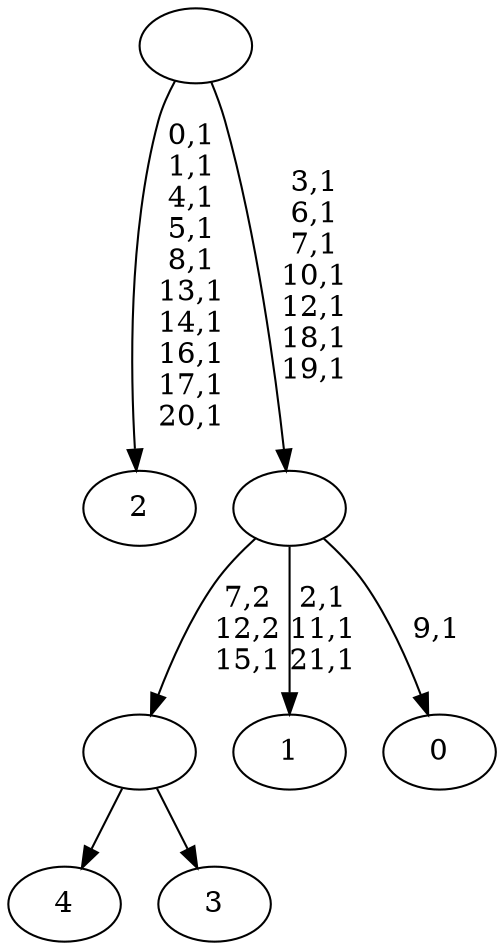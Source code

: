 digraph T {
	27 [label="4"]
	26 [label="3"]
	25 [label=""]
	24 [label="2"]
	13 [label="1"]
	9 [label="0"]
	7 [label=""]
	0 [label=""]
	25 -> 27 [label=""]
	25 -> 26 [label=""]
	7 -> 9 [label="9,1"]
	7 -> 13 [label="2,1\n11,1\n21,1"]
	7 -> 25 [label="7,2\n12,2\n15,1"]
	0 -> 7 [label="3,1\n6,1\n7,1\n10,1\n12,1\n18,1\n19,1"]
	0 -> 24 [label="0,1\n1,1\n4,1\n5,1\n8,1\n13,1\n14,1\n16,1\n17,1\n20,1"]
}

